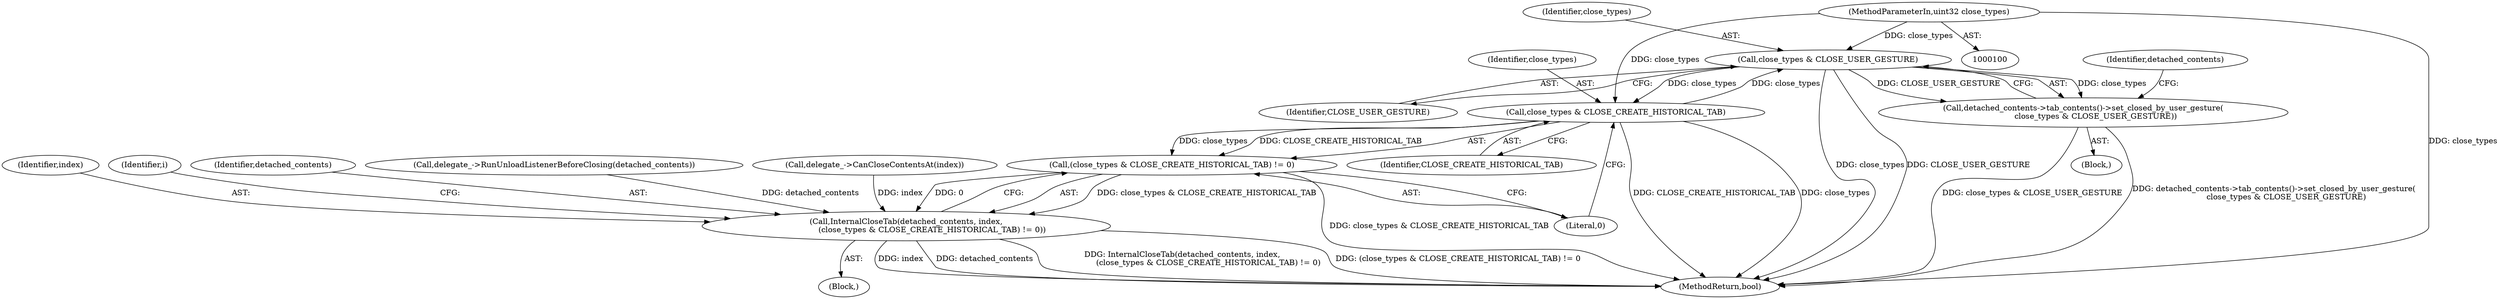 digraph "0_Chrome_2db5a2048dfcacfe5ad4311c2b1e435c4c67febc_0@API" {
"1000245" [label="(Call,close_types & CLOSE_USER_GESTURE)"];
"1000260" [label="(Call,close_types & CLOSE_CREATE_HISTORICAL_TAB)"];
"1000245" [label="(Call,close_types & CLOSE_USER_GESTURE)"];
"1000102" [label="(MethodParameterIn,uint32 close_types)"];
"1000244" [label="(Call,detached_contents->tab_contents()->set_closed_by_user_gesture(\n          close_types & CLOSE_USER_GESTURE))"];
"1000259" [label="(Call,(close_types & CLOSE_CREATE_HISTORICAL_TAB) != 0)"];
"1000256" [label="(Call,InternalCloseTab(detached_contents, index,\n                     (close_types & CLOSE_CREATE_HISTORICAL_TAB) != 0))"];
"1000249" [label="(Call,delegate_->RunUnloadListenerBeforeClosing(detached_contents))"];
"1000102" [label="(MethodParameterIn,uint32 close_types)"];
"1000213" [label="(Block,)"];
"1000256" [label="(Call,InternalCloseTab(detached_contents, index,\n                     (close_types & CLOSE_CREATE_HISTORICAL_TAB) != 0))"];
"1000244" [label="(Call,detached_contents->tab_contents()->set_closed_by_user_gesture(\n          close_types & CLOSE_USER_GESTURE))"];
"1000261" [label="(Identifier,close_types)"];
"1000233" [label="(Call,delegate_->CanCloseContentsAt(index))"];
"1000258" [label="(Identifier,index)"];
"1000260" [label="(Call,close_types & CLOSE_CREATE_HISTORICAL_TAB)"];
"1000243" [label="(Block,)"];
"1000266" [label="(MethodReturn,bool)"];
"1000245" [label="(Call,close_types & CLOSE_USER_GESTURE)"];
"1000247" [label="(Identifier,CLOSE_USER_GESTURE)"];
"1000246" [label="(Identifier,close_types)"];
"1000212" [label="(Identifier,i)"];
"1000262" [label="(Identifier,CLOSE_CREATE_HISTORICAL_TAB)"];
"1000263" [label="(Literal,0)"];
"1000259" [label="(Call,(close_types & CLOSE_CREATE_HISTORICAL_TAB) != 0)"];
"1000257" [label="(Identifier,detached_contents)"];
"1000250" [label="(Identifier,detached_contents)"];
"1000245" -> "1000244"  [label="AST: "];
"1000245" -> "1000247"  [label="CFG: "];
"1000246" -> "1000245"  [label="AST: "];
"1000247" -> "1000245"  [label="AST: "];
"1000244" -> "1000245"  [label="CFG: "];
"1000245" -> "1000266"  [label="DDG: close_types"];
"1000245" -> "1000266"  [label="DDG: CLOSE_USER_GESTURE"];
"1000245" -> "1000244"  [label="DDG: close_types"];
"1000245" -> "1000244"  [label="DDG: CLOSE_USER_GESTURE"];
"1000260" -> "1000245"  [label="DDG: close_types"];
"1000102" -> "1000245"  [label="DDG: close_types"];
"1000245" -> "1000260"  [label="DDG: close_types"];
"1000260" -> "1000259"  [label="AST: "];
"1000260" -> "1000262"  [label="CFG: "];
"1000261" -> "1000260"  [label="AST: "];
"1000262" -> "1000260"  [label="AST: "];
"1000263" -> "1000260"  [label="CFG: "];
"1000260" -> "1000266"  [label="DDG: CLOSE_CREATE_HISTORICAL_TAB"];
"1000260" -> "1000266"  [label="DDG: close_types"];
"1000260" -> "1000259"  [label="DDG: close_types"];
"1000260" -> "1000259"  [label="DDG: CLOSE_CREATE_HISTORICAL_TAB"];
"1000102" -> "1000260"  [label="DDG: close_types"];
"1000102" -> "1000100"  [label="AST: "];
"1000102" -> "1000266"  [label="DDG: close_types"];
"1000244" -> "1000243"  [label="AST: "];
"1000250" -> "1000244"  [label="CFG: "];
"1000244" -> "1000266"  [label="DDG: detached_contents->tab_contents()->set_closed_by_user_gesture(\n          close_types & CLOSE_USER_GESTURE)"];
"1000244" -> "1000266"  [label="DDG: close_types & CLOSE_USER_GESTURE"];
"1000259" -> "1000256"  [label="AST: "];
"1000259" -> "1000263"  [label="CFG: "];
"1000263" -> "1000259"  [label="AST: "];
"1000256" -> "1000259"  [label="CFG: "];
"1000259" -> "1000266"  [label="DDG: close_types & CLOSE_CREATE_HISTORICAL_TAB"];
"1000259" -> "1000256"  [label="DDG: close_types & CLOSE_CREATE_HISTORICAL_TAB"];
"1000259" -> "1000256"  [label="DDG: 0"];
"1000256" -> "1000213"  [label="AST: "];
"1000257" -> "1000256"  [label="AST: "];
"1000258" -> "1000256"  [label="AST: "];
"1000212" -> "1000256"  [label="CFG: "];
"1000256" -> "1000266"  [label="DDG: (close_types & CLOSE_CREATE_HISTORICAL_TAB) != 0"];
"1000256" -> "1000266"  [label="DDG: index"];
"1000256" -> "1000266"  [label="DDG: detached_contents"];
"1000256" -> "1000266"  [label="DDG: InternalCloseTab(detached_contents, index,\n                     (close_types & CLOSE_CREATE_HISTORICAL_TAB) != 0)"];
"1000249" -> "1000256"  [label="DDG: detached_contents"];
"1000233" -> "1000256"  [label="DDG: index"];
}
